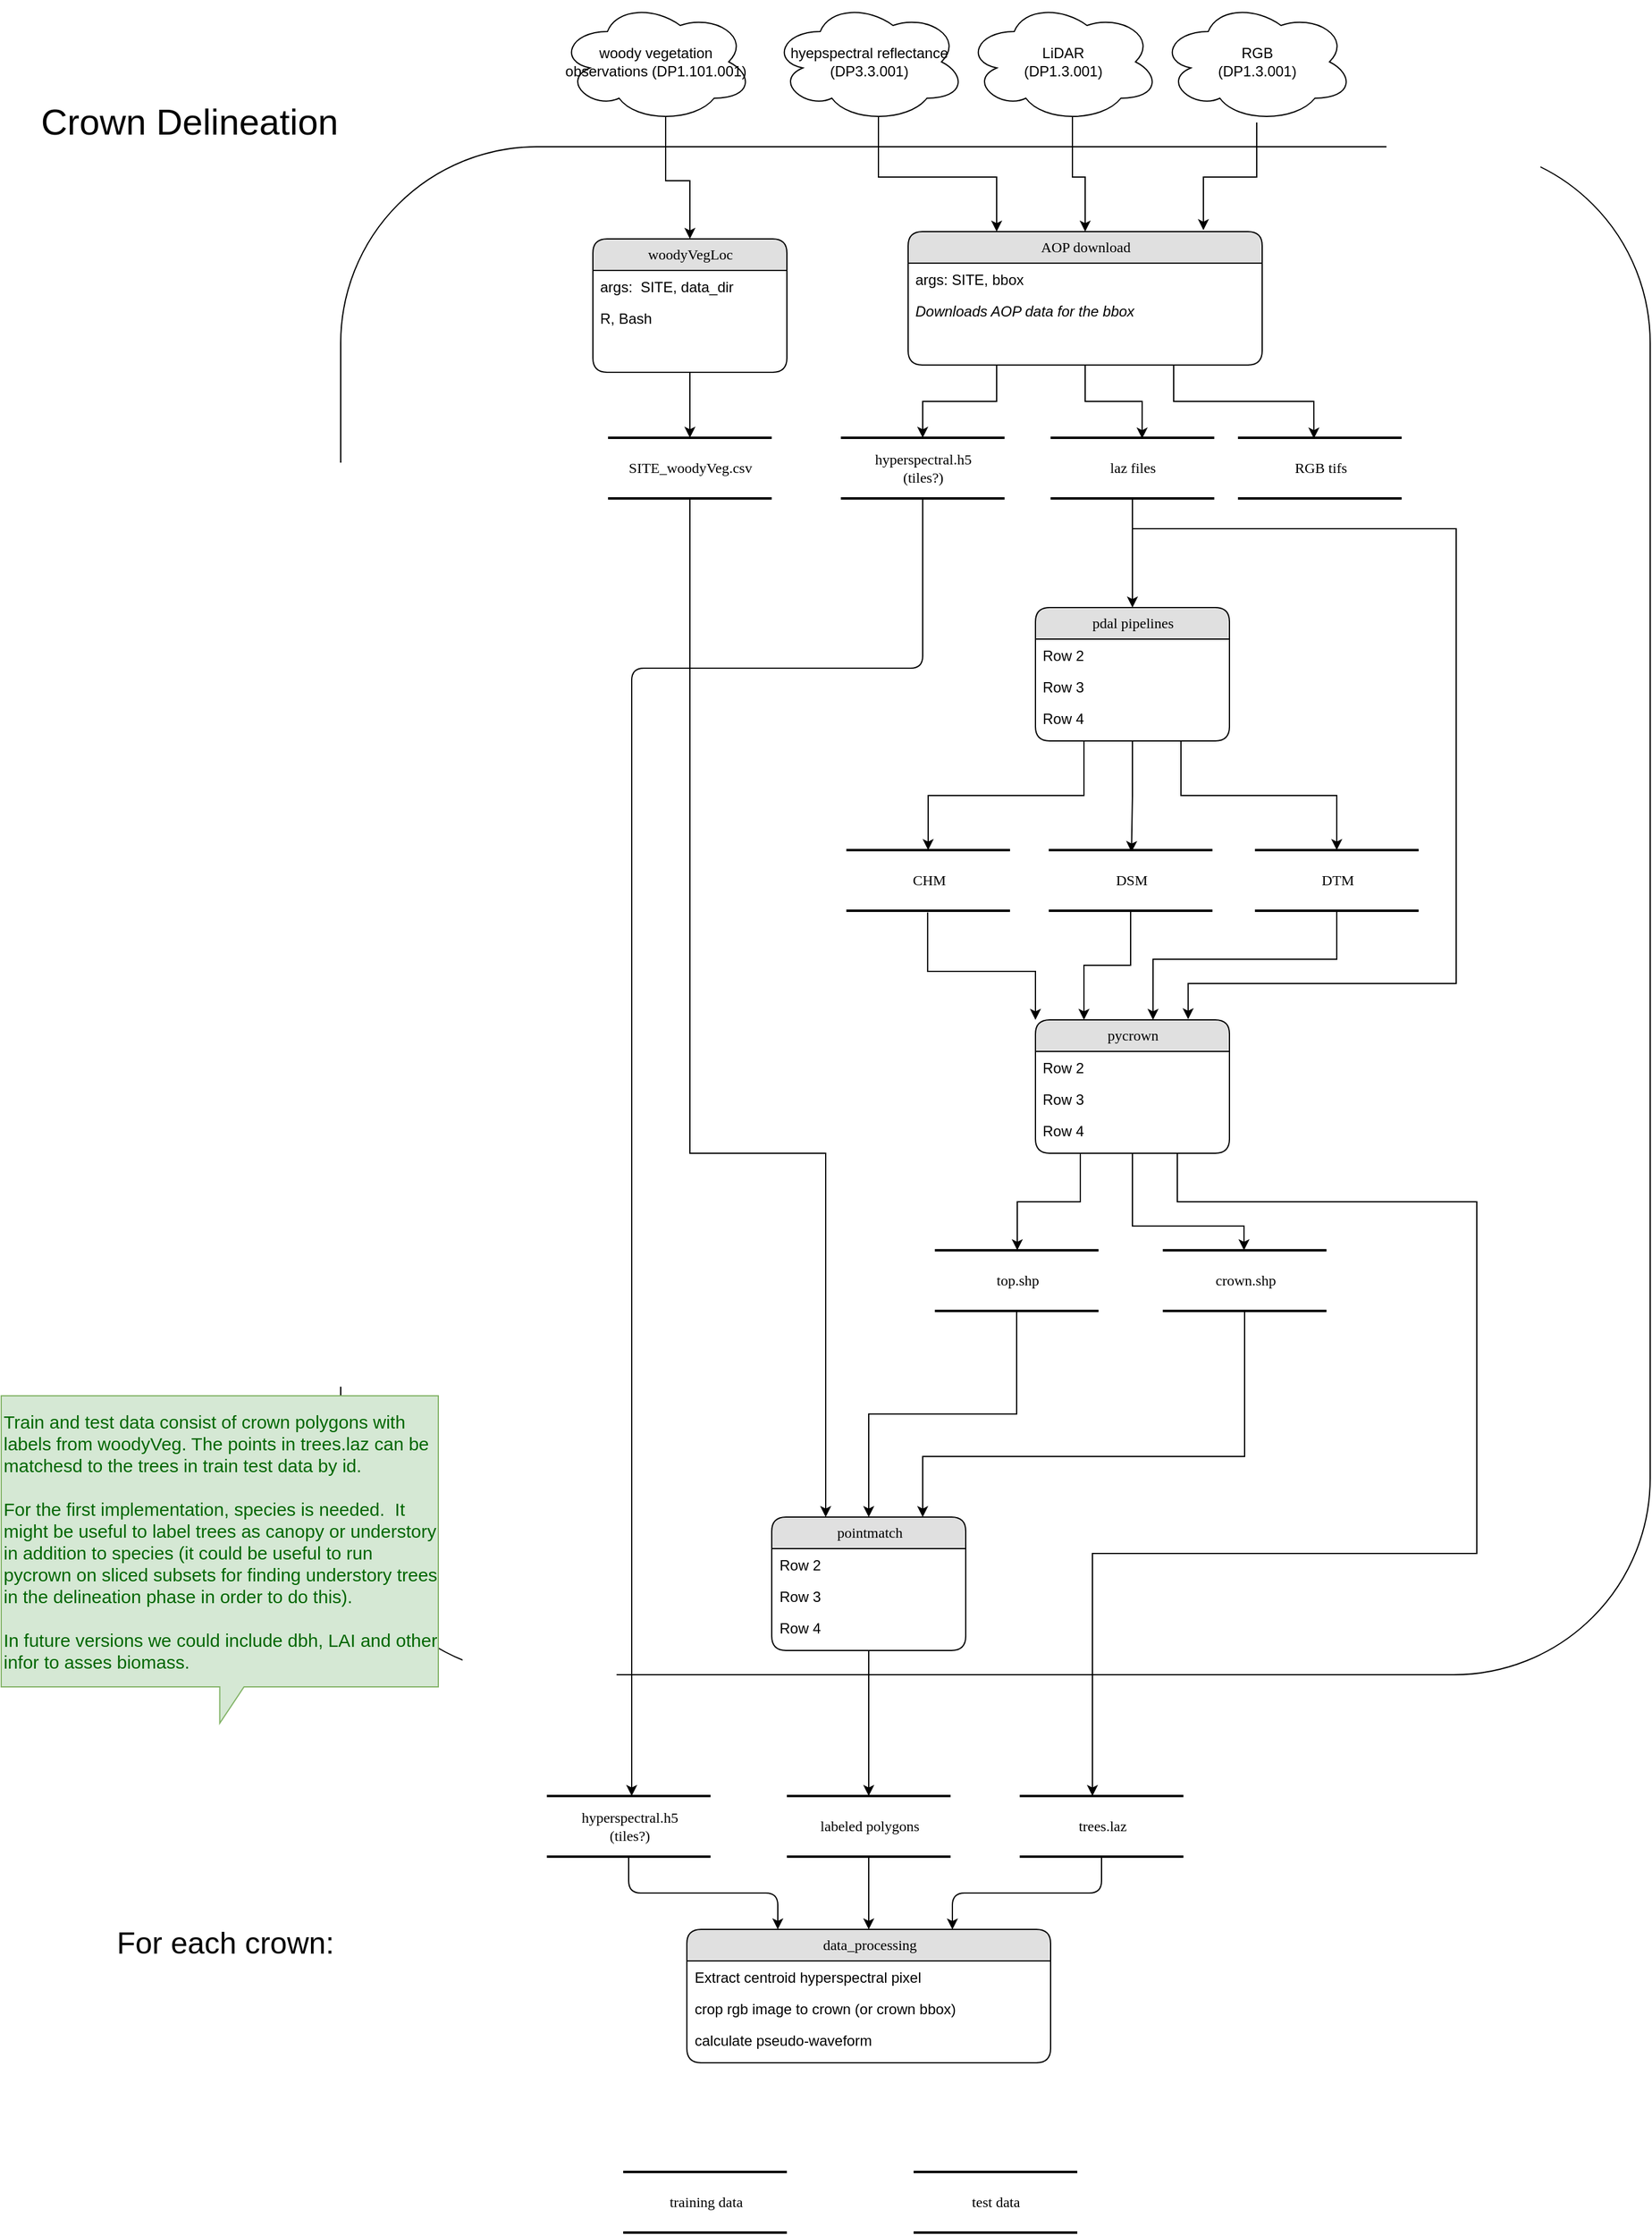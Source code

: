 <mxfile version="14.5.3" type="github">
  <diagram name="Page-1" id="b520641d-4fe3-3701-9064-5fc419738815">
    <mxGraphModel dx="2282" dy="1622" grid="1" gridSize="10" guides="1" tooltips="1" connect="1" arrows="1" fold="1" page="1" pageScale="1" pageWidth="1100" pageHeight="850" background="#ffffff" math="0" shadow="0">
      <root>
        <mxCell id="0" />
        <mxCell id="1" parent="0" />
        <mxCell id="Jew51ZO0_-qSAj35Bvnx-64" value="Crown Delineation" style="rounded=1;whiteSpace=wrap;html=1;labelPosition=left;verticalLabelPosition=top;align=right;verticalAlign=bottom;fontSize=30;" vertex="1" parent="1">
          <mxGeometry x="-40" y="90" width="1080" height="1260" as="geometry" />
        </mxCell>
        <mxCell id="Jew51ZO0_-qSAj35Bvnx-63" style="edgeStyle=orthogonalEdgeStyle;rounded=0;orthogonalLoop=1;jettySize=auto;html=1;" edge="1" parent="1" source="2debaab0fafb2da2-10" target="Jew51ZO0_-qSAj35Bvnx-57">
          <mxGeometry relative="1" as="geometry">
            <Array as="points">
              <mxPoint x="248" y="920" />
              <mxPoint x="360" y="920" />
            </Array>
          </mxGeometry>
        </mxCell>
        <mxCell id="2debaab0fafb2da2-10" value="SITE&lt;span class=&quot;pl-s&quot;&gt;&lt;span class=&quot;pl-pds&quot;&gt;&lt;/span&gt;_woodyVeg.csv&lt;/span&gt;" style="html=1;rounded=0;shadow=0;comic=0;labelBackgroundColor=none;strokeWidth=2;fontFamily=Verdana;fontSize=12;align=center;shape=mxgraph.ios7ui.horLines;" parent="1" vertex="1">
          <mxGeometry x="180.5" y="330" width="135" height="50" as="geometry" />
        </mxCell>
        <mxCell id="Jew51ZO0_-qSAj35Bvnx-5" style="edgeStyle=orthogonalEdgeStyle;rounded=0;orthogonalLoop=1;jettySize=auto;html=1;exitX=0.5;exitY=1;exitDx=0;exitDy=0;" edge="1" parent="1" source="21ea969265ad0168-6" target="2debaab0fafb2da2-10">
          <mxGeometry relative="1" as="geometry" />
        </mxCell>
        <mxCell id="21ea969265ad0168-6" value="&lt;div&gt;woodyVegLoc&lt;/div&gt;" style="swimlane;html=1;fontStyle=0;childLayout=stackLayout;horizontal=1;startSize=26;fillColor=#e0e0e0;horizontalStack=0;resizeParent=1;resizeLast=0;collapsible=1;marginBottom=0;swimlaneFillColor=#ffffff;align=center;rounded=1;shadow=0;comic=0;labelBackgroundColor=none;strokeWidth=1;fontFamily=Verdana;fontSize=12" parent="1" vertex="1">
          <mxGeometry x="168" y="166" width="160" height="110" as="geometry" />
        </mxCell>
        <mxCell id="21ea969265ad0168-7" value="args:&amp;nbsp; SITE, data_dir " style="text;html=1;strokeColor=none;fillColor=none;spacingLeft=4;spacingRight=4;whiteSpace=wrap;overflow=hidden;rotatable=0;points=[[0,0.5],[1,0.5]];portConstraint=eastwest;" parent="21ea969265ad0168-6" vertex="1">
          <mxGeometry y="26" width="160" height="26" as="geometry" />
        </mxCell>
        <mxCell id="21ea969265ad0168-8" value="R, Bash" style="text;html=1;strokeColor=none;fillColor=none;spacingLeft=4;spacingRight=4;whiteSpace=wrap;overflow=hidden;rotatable=0;points=[[0,0.5],[1,0.5]];portConstraint=eastwest;" parent="21ea969265ad0168-6" vertex="1">
          <mxGeometry y="52" width="160" height="26" as="geometry" />
        </mxCell>
        <mxCell id="Jew51ZO0_-qSAj35Bvnx-20" style="edgeStyle=orthogonalEdgeStyle;rounded=0;orthogonalLoop=1;jettySize=auto;html=1;exitX=0.25;exitY=1;exitDx=0;exitDy=0;" edge="1" parent="1" source="21ea969265ad0168-14" target="Jew51ZO0_-qSAj35Bvnx-14">
          <mxGeometry relative="1" as="geometry" />
        </mxCell>
        <mxCell id="Jew51ZO0_-qSAj35Bvnx-24" style="edgeStyle=orthogonalEdgeStyle;rounded=0;orthogonalLoop=1;jettySize=auto;html=1;exitX=0.5;exitY=1;exitDx=0;exitDy=0;entryX=0.559;entryY=0.013;entryDx=0;entryDy=0;entryPerimeter=0;" edge="1" parent="1" source="21ea969265ad0168-14" target="Jew51ZO0_-qSAj35Bvnx-23">
          <mxGeometry relative="1" as="geometry" />
        </mxCell>
        <mxCell id="Jew51ZO0_-qSAj35Bvnx-56" style="edgeStyle=orthogonalEdgeStyle;rounded=0;orthogonalLoop=1;jettySize=auto;html=1;exitX=0.75;exitY=1;exitDx=0;exitDy=0;entryX=0.464;entryY=0.013;entryDx=0;entryDy=0;entryPerimeter=0;" edge="1" parent="1" source="21ea969265ad0168-14" target="Jew51ZO0_-qSAj35Bvnx-27">
          <mxGeometry relative="1" as="geometry" />
        </mxCell>
        <mxCell id="21ea969265ad0168-14" value="AOP download" style="swimlane;html=1;fontStyle=0;childLayout=stackLayout;horizontal=1;startSize=26;fillColor=#e0e0e0;horizontalStack=0;resizeParent=1;resizeLast=0;collapsible=1;marginBottom=0;swimlaneFillColor=#ffffff;align=center;rounded=1;shadow=0;comic=0;labelBackgroundColor=none;strokeWidth=1;fontFamily=Verdana;fontSize=12" parent="1" vertex="1">
          <mxGeometry x="428" y="160" width="292" height="110" as="geometry">
            <mxRectangle x="650" y="120" width="90" height="26" as="alternateBounds" />
          </mxGeometry>
        </mxCell>
        <mxCell id="21ea969265ad0168-15" value="args: SITE, bbox " style="text;html=1;strokeColor=none;fillColor=none;spacingLeft=4;spacingRight=4;whiteSpace=wrap;overflow=hidden;rotatable=0;points=[[0,0.5],[1,0.5]];portConstraint=eastwest;" parent="21ea969265ad0168-14" vertex="1">
          <mxGeometry y="26" width="292" height="26" as="geometry" />
        </mxCell>
        <mxCell id="Jew51ZO0_-qSAj35Bvnx-12" value="&lt;i&gt;Downloads AOP data for the bbox&lt;br&gt;&lt;/i&gt;" style="text;html=1;strokeColor=none;fillColor=none;spacingLeft=4;spacingRight=4;whiteSpace=wrap;overflow=hidden;rotatable=0;points=[[0,0.5],[1,0.5]];portConstraint=eastwest;" vertex="1" parent="21ea969265ad0168-14">
          <mxGeometry y="52" width="292" height="26" as="geometry" />
        </mxCell>
        <mxCell id="Jew51ZO0_-qSAj35Bvnx-44" style="edgeStyle=orthogonalEdgeStyle;rounded=0;orthogonalLoop=1;jettySize=auto;html=1;exitX=0.25;exitY=1;exitDx=0;exitDy=0;" edge="1" parent="1" source="21ea969265ad0168-18" target="Jew51ZO0_-qSAj35Bvnx-30">
          <mxGeometry relative="1" as="geometry" />
        </mxCell>
        <mxCell id="Jew51ZO0_-qSAj35Bvnx-45" style="edgeStyle=orthogonalEdgeStyle;rounded=0;orthogonalLoop=1;jettySize=auto;html=1;exitX=0.75;exitY=1;exitDx=0;exitDy=0;" edge="1" parent="1" source="21ea969265ad0168-18" target="Jew51ZO0_-qSAj35Bvnx-32">
          <mxGeometry relative="1" as="geometry" />
        </mxCell>
        <mxCell id="Jew51ZO0_-qSAj35Bvnx-47" style="edgeStyle=orthogonalEdgeStyle;rounded=0;orthogonalLoop=1;jettySize=auto;html=1;exitX=0.5;exitY=1;exitDx=0;exitDy=0;entryX=0.505;entryY=0.032;entryDx=0;entryDy=0;entryPerimeter=0;" edge="1" parent="1" source="21ea969265ad0168-18" target="Jew51ZO0_-qSAj35Bvnx-31">
          <mxGeometry relative="1" as="geometry" />
        </mxCell>
        <mxCell id="21ea969265ad0168-18" value="pdal pipelines" style="swimlane;html=1;fontStyle=0;childLayout=stackLayout;horizontal=1;startSize=26;fillColor=#e0e0e0;horizontalStack=0;resizeParent=1;resizeLast=0;collapsible=1;marginBottom=0;swimlaneFillColor=#ffffff;align=center;rounded=1;shadow=0;comic=0;labelBackgroundColor=none;strokeWidth=1;fontFamily=Verdana;fontSize=12" parent="1" vertex="1">
          <mxGeometry x="533" y="470" width="160" height="110" as="geometry" />
        </mxCell>
        <mxCell id="21ea969265ad0168-20" value="Row 2" style="text;html=1;strokeColor=none;fillColor=none;spacingLeft=4;spacingRight=4;whiteSpace=wrap;overflow=hidden;rotatable=0;points=[[0,0.5],[1,0.5]];portConstraint=eastwest;" parent="21ea969265ad0168-18" vertex="1">
          <mxGeometry y="26" width="160" height="26" as="geometry" />
        </mxCell>
        <mxCell id="21ea969265ad0168-51" value="Row 3" style="text;html=1;strokeColor=none;fillColor=none;spacingLeft=4;spacingRight=4;whiteSpace=wrap;overflow=hidden;rotatable=0;points=[[0,0.5],[1,0.5]];portConstraint=eastwest;" parent="21ea969265ad0168-18" vertex="1">
          <mxGeometry y="52" width="160" height="26" as="geometry" />
        </mxCell>
        <mxCell id="21ea969265ad0168-21" value="Row 4" style="text;html=1;strokeColor=none;fillColor=none;spacingLeft=4;spacingRight=4;whiteSpace=wrap;overflow=hidden;rotatable=0;points=[[0,0.5],[1,0.5]];portConstraint=eastwest;" parent="21ea969265ad0168-18" vertex="1">
          <mxGeometry y="78" width="160" height="26" as="geometry" />
        </mxCell>
        <mxCell id="Jew51ZO0_-qSAj35Bvnx-9" style="edgeStyle=orthogonalEdgeStyle;rounded=0;orthogonalLoop=1;jettySize=auto;html=1;exitX=0.55;exitY=0.95;exitDx=0;exitDy=0;exitPerimeter=0;entryX=0.5;entryY=0;entryDx=0;entryDy=0;" edge="1" parent="1" source="Jew51ZO0_-qSAj35Bvnx-2" target="21ea969265ad0168-6">
          <mxGeometry relative="1" as="geometry" />
        </mxCell>
        <mxCell id="Jew51ZO0_-qSAj35Bvnx-2" value="woody vegetation observations (DP1.101.001)" style="ellipse;shape=cloud;whiteSpace=wrap;html=1;" vertex="1" parent="1">
          <mxGeometry x="140" y="-30" width="160" height="100" as="geometry" />
        </mxCell>
        <mxCell id="Jew51ZO0_-qSAj35Bvnx-19" style="edgeStyle=orthogonalEdgeStyle;rounded=0;orthogonalLoop=1;jettySize=auto;html=1;exitX=0.55;exitY=0.95;exitDx=0;exitDy=0;exitPerimeter=0;entryX=0.25;entryY=0;entryDx=0;entryDy=0;" edge="1" parent="1" source="Jew51ZO0_-qSAj35Bvnx-6" target="21ea969265ad0168-14">
          <mxGeometry relative="1" as="geometry" />
        </mxCell>
        <mxCell id="Jew51ZO0_-qSAj35Bvnx-6" value="hyepspectral reflectance (DP3.3.001)" style="ellipse;shape=cloud;whiteSpace=wrap;html=1;" vertex="1" parent="1">
          <mxGeometry x="315.5" y="-30" width="160" height="100" as="geometry" />
        </mxCell>
        <mxCell id="Jew51ZO0_-qSAj35Bvnx-96" style="edgeStyle=orthogonalEdgeStyle;rounded=1;orthogonalLoop=1;jettySize=auto;html=1;fontSize=15;fontColor=#00CC00;" edge="1" parent="1" source="Jew51ZO0_-qSAj35Bvnx-14" target="Jew51ZO0_-qSAj35Bvnx-95">
          <mxGeometry relative="1" as="geometry">
            <Array as="points">
              <mxPoint x="440" y="520" />
              <mxPoint x="200" y="520" />
            </Array>
          </mxGeometry>
        </mxCell>
        <mxCell id="Jew51ZO0_-qSAj35Bvnx-14" value="&lt;div&gt;hyperspectral.h5&lt;/div&gt;&lt;div&gt;(tiles?)&lt;br&gt;&lt;/div&gt;" style="html=1;rounded=0;shadow=0;comic=0;labelBackgroundColor=none;strokeWidth=2;fontFamily=Verdana;fontSize=12;align=center;shape=mxgraph.ios7ui.horLines;" vertex="1" parent="1">
          <mxGeometry x="372.5" y="330" width="135" height="50" as="geometry" />
        </mxCell>
        <mxCell id="Jew51ZO0_-qSAj35Bvnx-22" style="edgeStyle=orthogonalEdgeStyle;rounded=0;orthogonalLoop=1;jettySize=auto;html=1;exitX=0.55;exitY=0.95;exitDx=0;exitDy=0;exitPerimeter=0;entryX=0.5;entryY=0;entryDx=0;entryDy=0;" edge="1" parent="1" source="Jew51ZO0_-qSAj35Bvnx-21" target="21ea969265ad0168-14">
          <mxGeometry relative="1" as="geometry" />
        </mxCell>
        <mxCell id="Jew51ZO0_-qSAj35Bvnx-21" value="&lt;div&gt;LiDAR&lt;/div&gt;&lt;div&gt;(DP1.3.001)&lt;/div&gt;" style="ellipse;shape=cloud;whiteSpace=wrap;html=1;" vertex="1" parent="1">
          <mxGeometry x="475.5" y="-30" width="160" height="100" as="geometry" />
        </mxCell>
        <mxCell id="Jew51ZO0_-qSAj35Bvnx-29" style="edgeStyle=orthogonalEdgeStyle;rounded=0;orthogonalLoop=1;jettySize=auto;html=1;" edge="1" parent="1" source="Jew51ZO0_-qSAj35Bvnx-23" target="21ea969265ad0168-18">
          <mxGeometry relative="1" as="geometry" />
        </mxCell>
        <mxCell id="Jew51ZO0_-qSAj35Bvnx-54" style="edgeStyle=orthogonalEdgeStyle;rounded=0;orthogonalLoop=1;jettySize=auto;html=1;entryX=0.787;entryY=-0.005;entryDx=0;entryDy=0;entryPerimeter=0;" edge="1" parent="1" source="Jew51ZO0_-qSAj35Bvnx-23" target="Jew51ZO0_-qSAj35Bvnx-40">
          <mxGeometry relative="1" as="geometry">
            <mxPoint x="670" y="780" as="targetPoint" />
            <Array as="points">
              <mxPoint x="613" y="405" />
              <mxPoint x="880" y="405" />
              <mxPoint x="880" y="780" />
              <mxPoint x="659" y="780" />
            </Array>
          </mxGeometry>
        </mxCell>
        <mxCell id="Jew51ZO0_-qSAj35Bvnx-23" value="laz files" style="html=1;rounded=0;shadow=0;comic=0;labelBackgroundColor=none;strokeWidth=2;fontFamily=Verdana;fontSize=12;align=center;shape=mxgraph.ios7ui.horLines;" vertex="1" parent="1">
          <mxGeometry x="545.5" y="330" width="135" height="50" as="geometry" />
        </mxCell>
        <mxCell id="Jew51ZO0_-qSAj35Bvnx-55" style="edgeStyle=orthogonalEdgeStyle;rounded=0;orthogonalLoop=1;jettySize=auto;html=1;entryX=0.834;entryY=-0.011;entryDx=0;entryDy=0;entryPerimeter=0;" edge="1" parent="1" source="Jew51ZO0_-qSAj35Bvnx-25" target="21ea969265ad0168-14">
          <mxGeometry relative="1" as="geometry" />
        </mxCell>
        <mxCell id="Jew51ZO0_-qSAj35Bvnx-25" value="&lt;div&gt;RGB&lt;/div&gt;&lt;div&gt;(DP1.3.001)&lt;/div&gt;" style="ellipse;shape=cloud;whiteSpace=wrap;html=1;" vertex="1" parent="1">
          <mxGeometry x="635.5" y="-30" width="160" height="100" as="geometry" />
        </mxCell>
        <mxCell id="Jew51ZO0_-qSAj35Bvnx-27" value="RGB tifs" style="html=1;rounded=0;shadow=0;comic=0;labelBackgroundColor=none;strokeWidth=2;fontFamily=Verdana;fontSize=12;align=center;shape=mxgraph.ios7ui.horLines;" vertex="1" parent="1">
          <mxGeometry x="700" y="330" width="135" height="50" as="geometry" />
        </mxCell>
        <mxCell id="Jew51ZO0_-qSAj35Bvnx-49" style="edgeStyle=orthogonalEdgeStyle;rounded=0;orthogonalLoop=1;jettySize=auto;html=1;entryX=0;entryY=0;entryDx=0;entryDy=0;exitX=0.497;exitY=1.027;exitDx=0;exitDy=0;exitPerimeter=0;" edge="1" parent="1" source="Jew51ZO0_-qSAj35Bvnx-30" target="Jew51ZO0_-qSAj35Bvnx-40">
          <mxGeometry relative="1" as="geometry">
            <mxPoint x="500" y="760" as="targetPoint" />
            <mxPoint x="480" y="730" as="sourcePoint" />
            <Array as="points">
              <mxPoint x="444" y="770" />
              <mxPoint x="533" y="770" />
            </Array>
          </mxGeometry>
        </mxCell>
        <mxCell id="Jew51ZO0_-qSAj35Bvnx-30" value="CHM" style="html=1;rounded=0;shadow=0;comic=0;labelBackgroundColor=none;strokeWidth=2;fontFamily=Verdana;fontSize=12;align=center;shape=mxgraph.ios7ui.horLines;" vertex="1" parent="1">
          <mxGeometry x="377" y="670" width="135" height="50" as="geometry" />
        </mxCell>
        <mxCell id="Jew51ZO0_-qSAj35Bvnx-51" style="edgeStyle=orthogonalEdgeStyle;rounded=0;orthogonalLoop=1;jettySize=auto;html=1;entryX=0.25;entryY=0;entryDx=0;entryDy=0;" edge="1" parent="1" source="Jew51ZO0_-qSAj35Bvnx-31" target="Jew51ZO0_-qSAj35Bvnx-40">
          <mxGeometry relative="1" as="geometry" />
        </mxCell>
        <mxCell id="Jew51ZO0_-qSAj35Bvnx-31" value="DSM" style="html=1;rounded=0;shadow=0;comic=0;labelBackgroundColor=none;strokeWidth=2;fontFamily=Verdana;fontSize=12;align=center;shape=mxgraph.ios7ui.horLines;" vertex="1" parent="1">
          <mxGeometry x="544" y="670" width="135" height="50" as="geometry" />
        </mxCell>
        <mxCell id="Jew51ZO0_-qSAj35Bvnx-53" style="edgeStyle=orthogonalEdgeStyle;rounded=0;orthogonalLoop=1;jettySize=auto;html=1;entryX=0.606;entryY=0;entryDx=0;entryDy=0;entryPerimeter=0;" edge="1" parent="1" source="Jew51ZO0_-qSAj35Bvnx-32" target="Jew51ZO0_-qSAj35Bvnx-40">
          <mxGeometry relative="1" as="geometry">
            <mxPoint x="630" y="790" as="targetPoint" />
            <Array as="points">
              <mxPoint x="782" y="760" />
              <mxPoint x="630" y="760" />
            </Array>
          </mxGeometry>
        </mxCell>
        <mxCell id="Jew51ZO0_-qSAj35Bvnx-32" value="DTM" style="html=1;rounded=0;shadow=0;comic=0;labelBackgroundColor=none;strokeWidth=2;fontFamily=Verdana;fontSize=12;align=center;shape=mxgraph.ios7ui.horLines;" vertex="1" parent="1">
          <mxGeometry x="714" y="670" width="135" height="50" as="geometry" />
        </mxCell>
        <mxCell id="Jew51ZO0_-qSAj35Bvnx-71" style="edgeStyle=orthogonalEdgeStyle;rounded=0;orthogonalLoop=1;jettySize=auto;html=1;fontSize=15;fontColor=#00CC00;" edge="1" parent="1" source="Jew51ZO0_-qSAj35Bvnx-40" target="Jew51ZO0_-qSAj35Bvnx-66">
          <mxGeometry relative="1" as="geometry">
            <Array as="points">
              <mxPoint x="570" y="960" />
              <mxPoint x="518" y="960" />
            </Array>
          </mxGeometry>
        </mxCell>
        <mxCell id="Jew51ZO0_-qSAj35Bvnx-72" style="edgeStyle=orthogonalEdgeStyle;rounded=0;orthogonalLoop=1;jettySize=auto;html=1;fontSize=15;fontColor=#00CC00;" edge="1" parent="1" source="Jew51ZO0_-qSAj35Bvnx-40" target="Jew51ZO0_-qSAj35Bvnx-68">
          <mxGeometry relative="1" as="geometry">
            <Array as="points">
              <mxPoint x="650" y="960" />
              <mxPoint x="897" y="960" />
              <mxPoint x="897" y="1250" />
              <mxPoint x="580" y="1250" />
            </Array>
          </mxGeometry>
        </mxCell>
        <mxCell id="Jew51ZO0_-qSAj35Bvnx-73" style="edgeStyle=orthogonalEdgeStyle;rounded=0;orthogonalLoop=1;jettySize=auto;html=1;fontSize=15;fontColor=#00CC00;" edge="1" parent="1" source="Jew51ZO0_-qSAj35Bvnx-40" target="Jew51ZO0_-qSAj35Bvnx-67">
          <mxGeometry relative="1" as="geometry">
            <Array as="points">
              <mxPoint x="613" y="980" />
              <mxPoint x="705" y="980" />
            </Array>
          </mxGeometry>
        </mxCell>
        <mxCell id="Jew51ZO0_-qSAj35Bvnx-40" value="pycrown" style="swimlane;html=1;fontStyle=0;childLayout=stackLayout;horizontal=1;startSize=26;fillColor=#e0e0e0;horizontalStack=0;resizeParent=1;resizeLast=0;collapsible=1;marginBottom=0;swimlaneFillColor=#ffffff;align=center;rounded=1;shadow=0;comic=0;labelBackgroundColor=none;strokeWidth=1;fontFamily=Verdana;fontSize=12" vertex="1" parent="1">
          <mxGeometry x="533" y="810" width="160" height="110" as="geometry" />
        </mxCell>
        <mxCell id="Jew51ZO0_-qSAj35Bvnx-41" value="Row 2" style="text;html=1;strokeColor=none;fillColor=none;spacingLeft=4;spacingRight=4;whiteSpace=wrap;overflow=hidden;rotatable=0;points=[[0,0.5],[1,0.5]];portConstraint=eastwest;" vertex="1" parent="Jew51ZO0_-qSAj35Bvnx-40">
          <mxGeometry y="26" width="160" height="26" as="geometry" />
        </mxCell>
        <mxCell id="Jew51ZO0_-qSAj35Bvnx-42" value="Row 3" style="text;html=1;strokeColor=none;fillColor=none;spacingLeft=4;spacingRight=4;whiteSpace=wrap;overflow=hidden;rotatable=0;points=[[0,0.5],[1,0.5]];portConstraint=eastwest;" vertex="1" parent="Jew51ZO0_-qSAj35Bvnx-40">
          <mxGeometry y="52" width="160" height="26" as="geometry" />
        </mxCell>
        <mxCell id="Jew51ZO0_-qSAj35Bvnx-43" value="Row 4" style="text;html=1;strokeColor=none;fillColor=none;spacingLeft=4;spacingRight=4;whiteSpace=wrap;overflow=hidden;rotatable=0;points=[[0,0.5],[1,0.5]];portConstraint=eastwest;" vertex="1" parent="Jew51ZO0_-qSAj35Bvnx-40">
          <mxGeometry y="78" width="160" height="26" as="geometry" />
        </mxCell>
        <mxCell id="Jew51ZO0_-qSAj35Bvnx-94" style="edgeStyle=orthogonalEdgeStyle;rounded=1;orthogonalLoop=1;jettySize=auto;html=1;fontSize=15;fontColor=#00CC00;" edge="1" parent="1" source="Jew51ZO0_-qSAj35Bvnx-57" target="Jew51ZO0_-qSAj35Bvnx-76">
          <mxGeometry relative="1" as="geometry" />
        </mxCell>
        <mxCell id="Jew51ZO0_-qSAj35Bvnx-57" value="pointmatch" style="swimlane;html=1;fontStyle=0;childLayout=stackLayout;horizontal=1;startSize=26;fillColor=#e0e0e0;horizontalStack=0;resizeParent=1;resizeLast=0;collapsible=1;marginBottom=0;swimlaneFillColor=#ffffff;align=center;rounded=1;shadow=0;comic=0;labelBackgroundColor=none;strokeWidth=1;fontFamily=Verdana;fontSize=12" vertex="1" parent="1">
          <mxGeometry x="315.5" y="1220" width="160" height="110" as="geometry" />
        </mxCell>
        <mxCell id="Jew51ZO0_-qSAj35Bvnx-58" value="Row 2" style="text;html=1;strokeColor=none;fillColor=none;spacingLeft=4;spacingRight=4;whiteSpace=wrap;overflow=hidden;rotatable=0;points=[[0,0.5],[1,0.5]];portConstraint=eastwest;" vertex="1" parent="Jew51ZO0_-qSAj35Bvnx-57">
          <mxGeometry y="26" width="160" height="26" as="geometry" />
        </mxCell>
        <mxCell id="Jew51ZO0_-qSAj35Bvnx-59" value="Row 3" style="text;html=1;strokeColor=none;fillColor=none;spacingLeft=4;spacingRight=4;whiteSpace=wrap;overflow=hidden;rotatable=0;points=[[0,0.5],[1,0.5]];portConstraint=eastwest;" vertex="1" parent="Jew51ZO0_-qSAj35Bvnx-57">
          <mxGeometry y="52" width="160" height="26" as="geometry" />
        </mxCell>
        <mxCell id="Jew51ZO0_-qSAj35Bvnx-60" value="Row 4" style="text;html=1;strokeColor=none;fillColor=none;spacingLeft=4;spacingRight=4;whiteSpace=wrap;overflow=hidden;rotatable=0;points=[[0,0.5],[1,0.5]];portConstraint=eastwest;" vertex="1" parent="Jew51ZO0_-qSAj35Bvnx-57">
          <mxGeometry y="78" width="160" height="26" as="geometry" />
        </mxCell>
        <mxCell id="Jew51ZO0_-qSAj35Bvnx-74" style="edgeStyle=orthogonalEdgeStyle;rounded=0;orthogonalLoop=1;jettySize=auto;html=1;fontSize=15;fontColor=#00CC00;" edge="1" parent="1" source="Jew51ZO0_-qSAj35Bvnx-66" target="Jew51ZO0_-qSAj35Bvnx-57">
          <mxGeometry relative="1" as="geometry" />
        </mxCell>
        <mxCell id="Jew51ZO0_-qSAj35Bvnx-66" value="top.shp" style="html=1;rounded=0;shadow=0;comic=0;labelBackgroundColor=none;strokeWidth=2;fontFamily=Verdana;fontSize=12;align=center;shape=mxgraph.ios7ui.horLines;" vertex="1" parent="1">
          <mxGeometry x="450" y="1000" width="135" height="50" as="geometry" />
        </mxCell>
        <mxCell id="Jew51ZO0_-qSAj35Bvnx-75" style="edgeStyle=orthogonalEdgeStyle;rounded=0;orthogonalLoop=1;jettySize=auto;html=1;fontSize=15;fontColor=#00CC00;" edge="1" parent="1" source="Jew51ZO0_-qSAj35Bvnx-67" target="Jew51ZO0_-qSAj35Bvnx-57">
          <mxGeometry relative="1" as="geometry">
            <Array as="points">
              <mxPoint x="706" y="1170" />
              <mxPoint x="440" y="1170" />
            </Array>
          </mxGeometry>
        </mxCell>
        <mxCell id="Jew51ZO0_-qSAj35Bvnx-67" value="crown.shp" style="html=1;rounded=0;shadow=0;comic=0;labelBackgroundColor=none;strokeWidth=2;fontFamily=Verdana;fontSize=12;align=center;shape=mxgraph.ios7ui.horLines;" vertex="1" parent="1">
          <mxGeometry x="638" y="1000" width="135" height="50" as="geometry" />
        </mxCell>
        <mxCell id="Jew51ZO0_-qSAj35Bvnx-104" style="edgeStyle=orthogonalEdgeStyle;rounded=1;orthogonalLoop=1;jettySize=auto;html=1;fontSize=25;fontColor=#000000;entryX=0.73;entryY=0.001;entryDx=0;entryDy=0;entryPerimeter=0;" edge="1" parent="1" source="Jew51ZO0_-qSAj35Bvnx-68" target="Jew51ZO0_-qSAj35Bvnx-98">
          <mxGeometry relative="1" as="geometry" />
        </mxCell>
        <mxCell id="Jew51ZO0_-qSAj35Bvnx-68" value="trees.laz" style="html=1;rounded=0;shadow=0;comic=0;labelBackgroundColor=none;strokeWidth=2;fontFamily=Verdana;fontSize=12;align=center;shape=mxgraph.ios7ui.horLines;" vertex="1" parent="1">
          <mxGeometry x="520" y="1450" width="135" height="50" as="geometry" />
        </mxCell>
        <mxCell id="Jew51ZO0_-qSAj35Bvnx-103" style="edgeStyle=orthogonalEdgeStyle;rounded=1;orthogonalLoop=1;jettySize=auto;html=1;fontSize=25;fontColor=#000000;" edge="1" parent="1" source="Jew51ZO0_-qSAj35Bvnx-76" target="Jew51ZO0_-qSAj35Bvnx-98">
          <mxGeometry relative="1" as="geometry" />
        </mxCell>
        <mxCell id="Jew51ZO0_-qSAj35Bvnx-76" value="labeled polygons" style="html=1;rounded=0;shadow=0;comic=0;labelBackgroundColor=none;strokeWidth=2;fontFamily=Verdana;fontSize=12;align=center;shape=mxgraph.ios7ui.horLines;" vertex="1" parent="1">
          <mxGeometry x="328" y="1450" width="135" height="50" as="geometry" />
        </mxCell>
        <mxCell id="Jew51ZO0_-qSAj35Bvnx-82" value="&lt;div&gt;&lt;font color=&quot;#006600&quot;&gt;Train and test data consist of crown polygons with labels from woodyVeg. The points in trees.laz can be matchesd to the trees in train test data by id.&lt;br&gt;&lt;/font&gt;&lt;/div&gt;&lt;div&gt;&lt;font color=&quot;#006600&quot;&gt;&lt;br&gt;&lt;/font&gt;&lt;/div&gt;&lt;div&gt;&lt;font color=&quot;#006600&quot;&gt;For the first implementation, species is needed.&amp;nbsp; It might be useful to label trees as canopy or understory in addition to species (it could be useful to run pycrown on sliced subsets for finding understory trees in the delineation phase in order to do this).&lt;/font&gt;&lt;/div&gt;&lt;div&gt;&lt;font color=&quot;#006600&quot;&gt;&lt;br&gt;&lt;/font&gt;&lt;/div&gt;&lt;div&gt;&lt;font color=&quot;#006600&quot;&gt;In future versions we could include dbh, LAI and other infor to asses biomass.&lt;/font&gt;&lt;/div&gt;" style="shape=callout;whiteSpace=wrap;html=1;perimeter=calloutPerimeter;fontSize=15;align=left;fillColor=#d5e8d4;strokeColor=#82b366;" vertex="1" parent="1">
          <mxGeometry x="-320" y="1120" width="360.5" height="270" as="geometry" />
        </mxCell>
        <mxCell id="Jew51ZO0_-qSAj35Bvnx-102" style="edgeStyle=orthogonalEdgeStyle;rounded=1;orthogonalLoop=1;jettySize=auto;html=1;fontSize=25;fontColor=#000000;entryX=0.25;entryY=0;entryDx=0;entryDy=0;" edge="1" parent="1" source="Jew51ZO0_-qSAj35Bvnx-95" target="Jew51ZO0_-qSAj35Bvnx-98">
          <mxGeometry relative="1" as="geometry" />
        </mxCell>
        <mxCell id="Jew51ZO0_-qSAj35Bvnx-95" value="&lt;div&gt;hyperspectral.h5&lt;/div&gt;&lt;div&gt;(tiles?)&lt;br&gt;&lt;/div&gt;" style="html=1;rounded=0;shadow=0;comic=0;labelBackgroundColor=none;strokeWidth=2;fontFamily=Verdana;fontSize=12;align=center;shape=mxgraph.ios7ui.horLines;" vertex="1" parent="1">
          <mxGeometry x="130" y="1450" width="135" height="50" as="geometry" />
        </mxCell>
        <mxCell id="Jew51ZO0_-qSAj35Bvnx-97" value="For each crown:" style="text;html=1;strokeColor=none;fillColor=none;align=center;verticalAlign=middle;whiteSpace=wrap;rounded=0;fontSize=25;" vertex="1" parent="1">
          <mxGeometry x="-250" y="1560" width="230" height="20" as="geometry" />
        </mxCell>
        <mxCell id="Jew51ZO0_-qSAj35Bvnx-98" value="data_processing" style="swimlane;html=1;fontStyle=0;childLayout=stackLayout;horizontal=1;startSize=26;fillColor=#e0e0e0;horizontalStack=0;resizeParent=1;resizeLast=0;collapsible=1;marginBottom=0;swimlaneFillColor=#ffffff;align=center;rounded=1;shadow=0;comic=0;labelBackgroundColor=none;strokeWidth=1;fontFamily=Verdana;fontSize=12" vertex="1" parent="1">
          <mxGeometry x="245.5" y="1560" width="300" height="110" as="geometry" />
        </mxCell>
        <mxCell id="Jew51ZO0_-qSAj35Bvnx-99" value="Extract centroid hyperspectral pixel" style="text;html=1;strokeColor=none;fillColor=none;spacingLeft=4;spacingRight=4;whiteSpace=wrap;overflow=hidden;rotatable=0;points=[[0,0.5],[1,0.5]];portConstraint=eastwest;" vertex="1" parent="Jew51ZO0_-qSAj35Bvnx-98">
          <mxGeometry y="26" width="300" height="26" as="geometry" />
        </mxCell>
        <mxCell id="Jew51ZO0_-qSAj35Bvnx-100" value="crop rgb image to crown (or crown bbox)" style="text;html=1;strokeColor=none;fillColor=none;spacingLeft=4;spacingRight=4;whiteSpace=wrap;overflow=hidden;rotatable=0;points=[[0,0.5],[1,0.5]];portConstraint=eastwest;" vertex="1" parent="Jew51ZO0_-qSAj35Bvnx-98">
          <mxGeometry y="52" width="300" height="26" as="geometry" />
        </mxCell>
        <mxCell id="Jew51ZO0_-qSAj35Bvnx-101" value="calculate pseudo-waveform" style="text;html=1;strokeColor=none;fillColor=none;spacingLeft=4;spacingRight=4;whiteSpace=wrap;overflow=hidden;rotatable=0;points=[[0,0.5],[1,0.5]];portConstraint=eastwest;" vertex="1" parent="Jew51ZO0_-qSAj35Bvnx-98">
          <mxGeometry y="78" width="300" height="26" as="geometry" />
        </mxCell>
        <mxCell id="Jew51ZO0_-qSAj35Bvnx-105" value="training data" style="html=1;rounded=0;shadow=0;comic=0;labelBackgroundColor=none;strokeWidth=2;fontFamily=Verdana;fontSize=12;align=center;shape=mxgraph.ios7ui.horLines;" vertex="1" parent="1">
          <mxGeometry x="193" y="1760" width="135" height="50" as="geometry" />
        </mxCell>
        <mxCell id="Jew51ZO0_-qSAj35Bvnx-106" value="test data" style="html=1;rounded=0;shadow=0;comic=0;labelBackgroundColor=none;strokeWidth=2;fontFamily=Verdana;fontSize=12;align=center;shape=mxgraph.ios7ui.horLines;" vertex="1" parent="1">
          <mxGeometry x="432.5" y="1760" width="135" height="50" as="geometry" />
        </mxCell>
      </root>
    </mxGraphModel>
  </diagram>
</mxfile>

